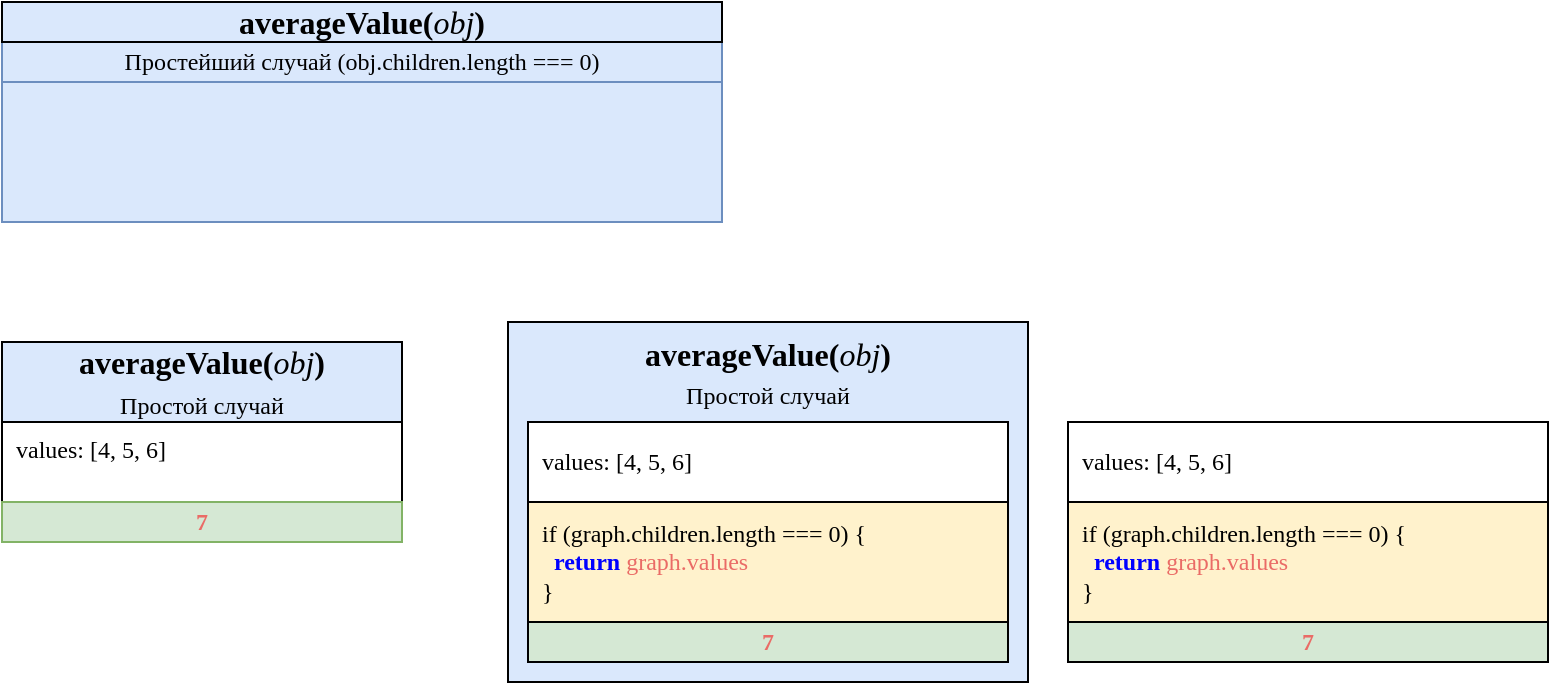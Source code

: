 <mxfile version="16.5.1" type="device"><diagram id="dmgtFecwRVRcoEDTW0UY" name="Page-1"><mxGraphModel dx="358" dy="729" grid="1" gridSize="10" guides="1" tooltips="1" connect="1" arrows="1" fold="1" page="1" pageScale="1" pageWidth="827" pageHeight="1169" math="0" shadow="0"><root><mxCell id="0"/><mxCell id="1" parent="0"/><mxCell id="it-QM_5GjteKblVQJBtH-6" value="&lt;span style=&quot;font-weight: 700&quot;&gt;averageValue(&lt;/span&gt;&lt;i&gt;obj&lt;/i&gt;&lt;span style=&quot;font-weight: 700&quot;&gt;)&lt;br&gt;&lt;/span&gt;&lt;span style=&quot;font-size: 12px ; text-align: left&quot;&gt;Простой случай&lt;/span&gt;&lt;span style=&quot;font-weight: 700&quot;&gt;&lt;br&gt;&lt;/span&gt;" style="rounded=0;fillColor=#dae8fc;strokeColor=default;shadow=0;gradientColor=none;whiteSpace=wrap;html=1;fontFamily=Consolas;fontSize=16;verticalAlign=top;" vertex="1" parent="1"><mxGeometry x="1080" y="160" width="260" height="180" as="geometry"/></mxCell><mxCell id="NPWhy4XbD4P96SFsnCC2-1" value="&lt;span style=&quot;text-align: left&quot;&gt;Простейший случай (obj.children.length === 0)&lt;/span&gt;" style="rounded=0;whiteSpace=wrap;html=1;shadow=0;glass=0;labelBackgroundColor=none;fontFamily=Consolas;fillColor=#dae8fc;strokeColor=#6c8ebf;" parent="1" vertex="1"><mxGeometry x="827" y="20" width="360" height="20" as="geometry"/></mxCell><mxCell id="NPWhy4XbD4P96SFsnCC2-2" value="&lt;span style=&quot;font-weight: 700&quot;&gt;averageValue(&lt;/span&gt;&lt;i&gt;obj&lt;/i&gt;&lt;span style=&quot;font-weight: 700&quot;&gt;)&lt;/span&gt;" style="rounded=0;fillColor=#dae8fc;strokeColor=default;shadow=0;gradientColor=none;whiteSpace=wrap;html=1;fontFamily=Consolas;fontSize=16;" parent="1" vertex="1"><mxGeometry x="827" width="360" height="20" as="geometry"/></mxCell><mxCell id="NPWhy4XbD4P96SFsnCC2-3" value="" style="rounded=0;whiteSpace=wrap;html=1;shadow=0;glass=0;labelBackgroundColor=none;fontFamily=Consolas;fillColor=#dae8fc;strokeColor=#6c8ebf;" parent="1" vertex="1"><mxGeometry x="827" y="40" width="360" height="70" as="geometry"/></mxCell><mxCell id="NPWhy4XbD4P96SFsnCC2-4" value="&lt;div style=&quot;color: rgb(234 , 107 , 102) ; font-family: &amp;#34;helvetica&amp;#34;&quot;&gt;&lt;font color=&quot;#000000&quot; face=&quot;consolas&quot;&gt;if (graph.children.length === 0) {&lt;/font&gt;&lt;/div&gt;&lt;div style=&quot;color: rgb(234 , 107 , 102) ; font-family: &amp;#34;helvetica&amp;#34;&quot;&gt;&lt;font color=&quot;#000000&quot; face=&quot;consolas&quot;&gt;&amp;nbsp;&amp;nbsp;&lt;/font&gt;&lt;b style=&quot;color: rgb(0 , 0 , 0) ; font-family: &amp;#34;consolas&amp;#34;&quot;&gt;&lt;font color=&quot;#0000ff&quot;&gt;return&lt;/font&gt;&lt;/b&gt;&lt;font color=&quot;#000000&quot; face=&quot;consolas&quot;&gt;&amp;nbsp;&lt;/font&gt;&lt;font face=&quot;consolas&quot;&gt;graph.values&lt;/font&gt;&lt;/div&gt;&lt;div style=&quot;color: rgb(234 , 107 , 102) ; font-family: &amp;#34;helvetica&amp;#34;&quot;&gt;&lt;font color=&quot;#000000&quot; face=&quot;consolas&quot;&gt;}&lt;/font&gt;&lt;/div&gt;" style="rounded=0;whiteSpace=wrap;html=1;shadow=0;fontFamily=Consolas;align=left;spacingLeft=5;spacingRight=5;verticalAlign=middle;fillColor=#fff2cc;strokeColor=#000000;" parent="1" vertex="1"><mxGeometry x="1090" y="250" width="240" height="60" as="geometry"/></mxCell><mxCell id="it-QM_5GjteKblVQJBtH-3" value="&lt;span style=&quot;font-weight: 700&quot;&gt;averageValue(&lt;/span&gt;&lt;i&gt;obj&lt;/i&gt;&lt;span style=&quot;font-weight: 700&quot;&gt;)&lt;br&gt;&lt;/span&gt;&lt;span style=&quot;font-size: 12px ; text-align: left&quot;&gt;Простой случай&lt;/span&gt;&lt;span style=&quot;font-weight: 700&quot;&gt;&lt;br&gt;&lt;/span&gt;" style="rounded=0;fillColor=#dae8fc;strokeColor=default;shadow=0;gradientColor=none;whiteSpace=wrap;html=1;fontFamily=Consolas;fontSize=16;" vertex="1" parent="1"><mxGeometry x="827" y="170" width="200" height="40" as="geometry"/></mxCell><mxCell id="it-QM_5GjteKblVQJBtH-4" value="values: [4, 5, 6]" style="rounded=0;whiteSpace=wrap;html=1;shadow=0;fontFamily=Consolas;align=left;spacingLeft=5;spacingRight=5;verticalAlign=top;" vertex="1" parent="1"><mxGeometry x="827" y="210" width="200" height="40" as="geometry"/></mxCell><mxCell id="it-QM_5GjteKblVQJBtH-5" value="&lt;span style=&quot;color: rgb(234 , 107 , 102) ; font-family: &amp;#34;consolas&amp;#34; ; text-align: left&quot;&gt;7&lt;/span&gt;" style="rounded=0;whiteSpace=wrap;html=1;shadow=0;fontFamily=Consolas;strokeColor=#82b366;align=center;spacingLeft=5;spacingRight=5;verticalAlign=middle;fillColor=#d5e8d4;fontStyle=1" vertex="1" parent="1"><mxGeometry x="827" y="250" width="200" height="20" as="geometry"/></mxCell><mxCell id="it-QM_5GjteKblVQJBtH-7" value="values: [4, 5, 6]" style="rounded=0;whiteSpace=wrap;html=1;shadow=0;fontFamily=Consolas;align=left;spacingLeft=5;spacingRight=5;verticalAlign=middle;" vertex="1" parent="1"><mxGeometry x="1090" y="210" width="240" height="40" as="geometry"/></mxCell><mxCell id="it-QM_5GjteKblVQJBtH-8" value="&lt;span style=&quot;color: rgb(234 , 107 , 102) ; font-family: &amp;#34;consolas&amp;#34; ; text-align: left&quot;&gt;7&lt;/span&gt;" style="rounded=0;whiteSpace=wrap;html=1;shadow=0;fontFamily=Consolas;strokeColor=#000000;align=center;spacingLeft=5;spacingRight=5;verticalAlign=middle;fillColor=#d5e8d4;fontStyle=1" vertex="1" parent="1"><mxGeometry x="1090" y="310" width="240" height="20" as="geometry"/></mxCell><mxCell id="it-QM_5GjteKblVQJBtH-9" value="&lt;div style=&quot;color: rgb(234 , 107 , 102) ; font-family: &amp;#34;helvetica&amp;#34;&quot;&gt;&lt;font color=&quot;#000000&quot; face=&quot;consolas&quot;&gt;if (graph.children.length === 0) {&lt;/font&gt;&lt;/div&gt;&lt;div style=&quot;color: rgb(234 , 107 , 102) ; font-family: &amp;#34;helvetica&amp;#34;&quot;&gt;&lt;font color=&quot;#000000&quot; face=&quot;consolas&quot;&gt;&amp;nbsp;&amp;nbsp;&lt;/font&gt;&lt;b style=&quot;color: rgb(0 , 0 , 0) ; font-family: &amp;#34;consolas&amp;#34;&quot;&gt;&lt;font color=&quot;#0000ff&quot;&gt;return&lt;/font&gt;&lt;/b&gt;&lt;font color=&quot;#000000&quot; face=&quot;consolas&quot;&gt;&amp;nbsp;&lt;/font&gt;&lt;font face=&quot;consolas&quot;&gt;graph.values&lt;/font&gt;&lt;/div&gt;&lt;div style=&quot;color: rgb(234 , 107 , 102) ; font-family: &amp;#34;helvetica&amp;#34;&quot;&gt;&lt;font color=&quot;#000000&quot; face=&quot;consolas&quot;&gt;}&lt;/font&gt;&lt;/div&gt;" style="rounded=0;whiteSpace=wrap;html=1;shadow=0;fontFamily=Consolas;align=left;spacingLeft=5;spacingRight=5;verticalAlign=middle;fillColor=#fff2cc;strokeColor=#000000;" vertex="1" parent="1"><mxGeometry x="1360" y="250" width="240" height="60" as="geometry"/></mxCell><mxCell id="it-QM_5GjteKblVQJBtH-11" value="values: [4, 5, 6]" style="rounded=0;whiteSpace=wrap;html=1;shadow=0;fontFamily=Consolas;align=left;spacingLeft=5;spacingRight=5;verticalAlign=middle;" vertex="1" parent="1"><mxGeometry x="1360" y="210" width="240" height="40" as="geometry"/></mxCell><mxCell id="it-QM_5GjteKblVQJBtH-12" value="&lt;span style=&quot;color: rgb(234 , 107 , 102) ; font-family: &amp;#34;consolas&amp;#34; ; text-align: left&quot;&gt;7&lt;/span&gt;" style="rounded=0;whiteSpace=wrap;html=1;shadow=0;fontFamily=Consolas;strokeColor=#000000;align=center;spacingLeft=5;spacingRight=5;verticalAlign=middle;fillColor=#d5e8d4;fontStyle=1" vertex="1" parent="1"><mxGeometry x="1360" y="310" width="240" height="20" as="geometry"/></mxCell></root></mxGraphModel></diagram></mxfile>